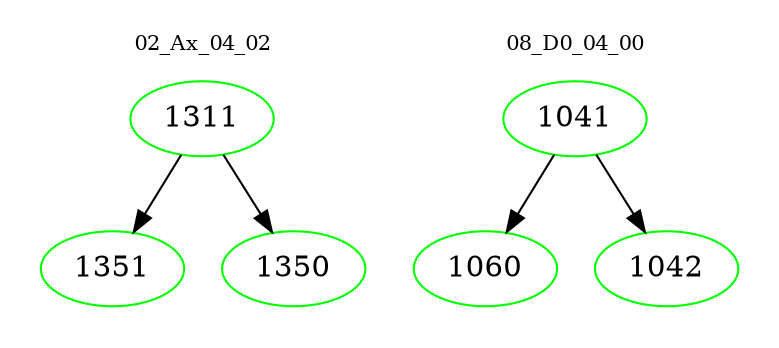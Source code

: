 digraph{
subgraph cluster_0 {
color = white
label = "02_Ax_04_02";
fontsize=10;
T0_1311 [label="1311", color="green"]
T0_1311 -> T0_1351 [color="black"]
T0_1351 [label="1351", color="green"]
T0_1311 -> T0_1350 [color="black"]
T0_1350 [label="1350", color="green"]
}
subgraph cluster_1 {
color = white
label = "08_D0_04_00";
fontsize=10;
T1_1041 [label="1041", color="green"]
T1_1041 -> T1_1060 [color="black"]
T1_1060 [label="1060", color="green"]
T1_1041 -> T1_1042 [color="black"]
T1_1042 [label="1042", color="green"]
}
}
